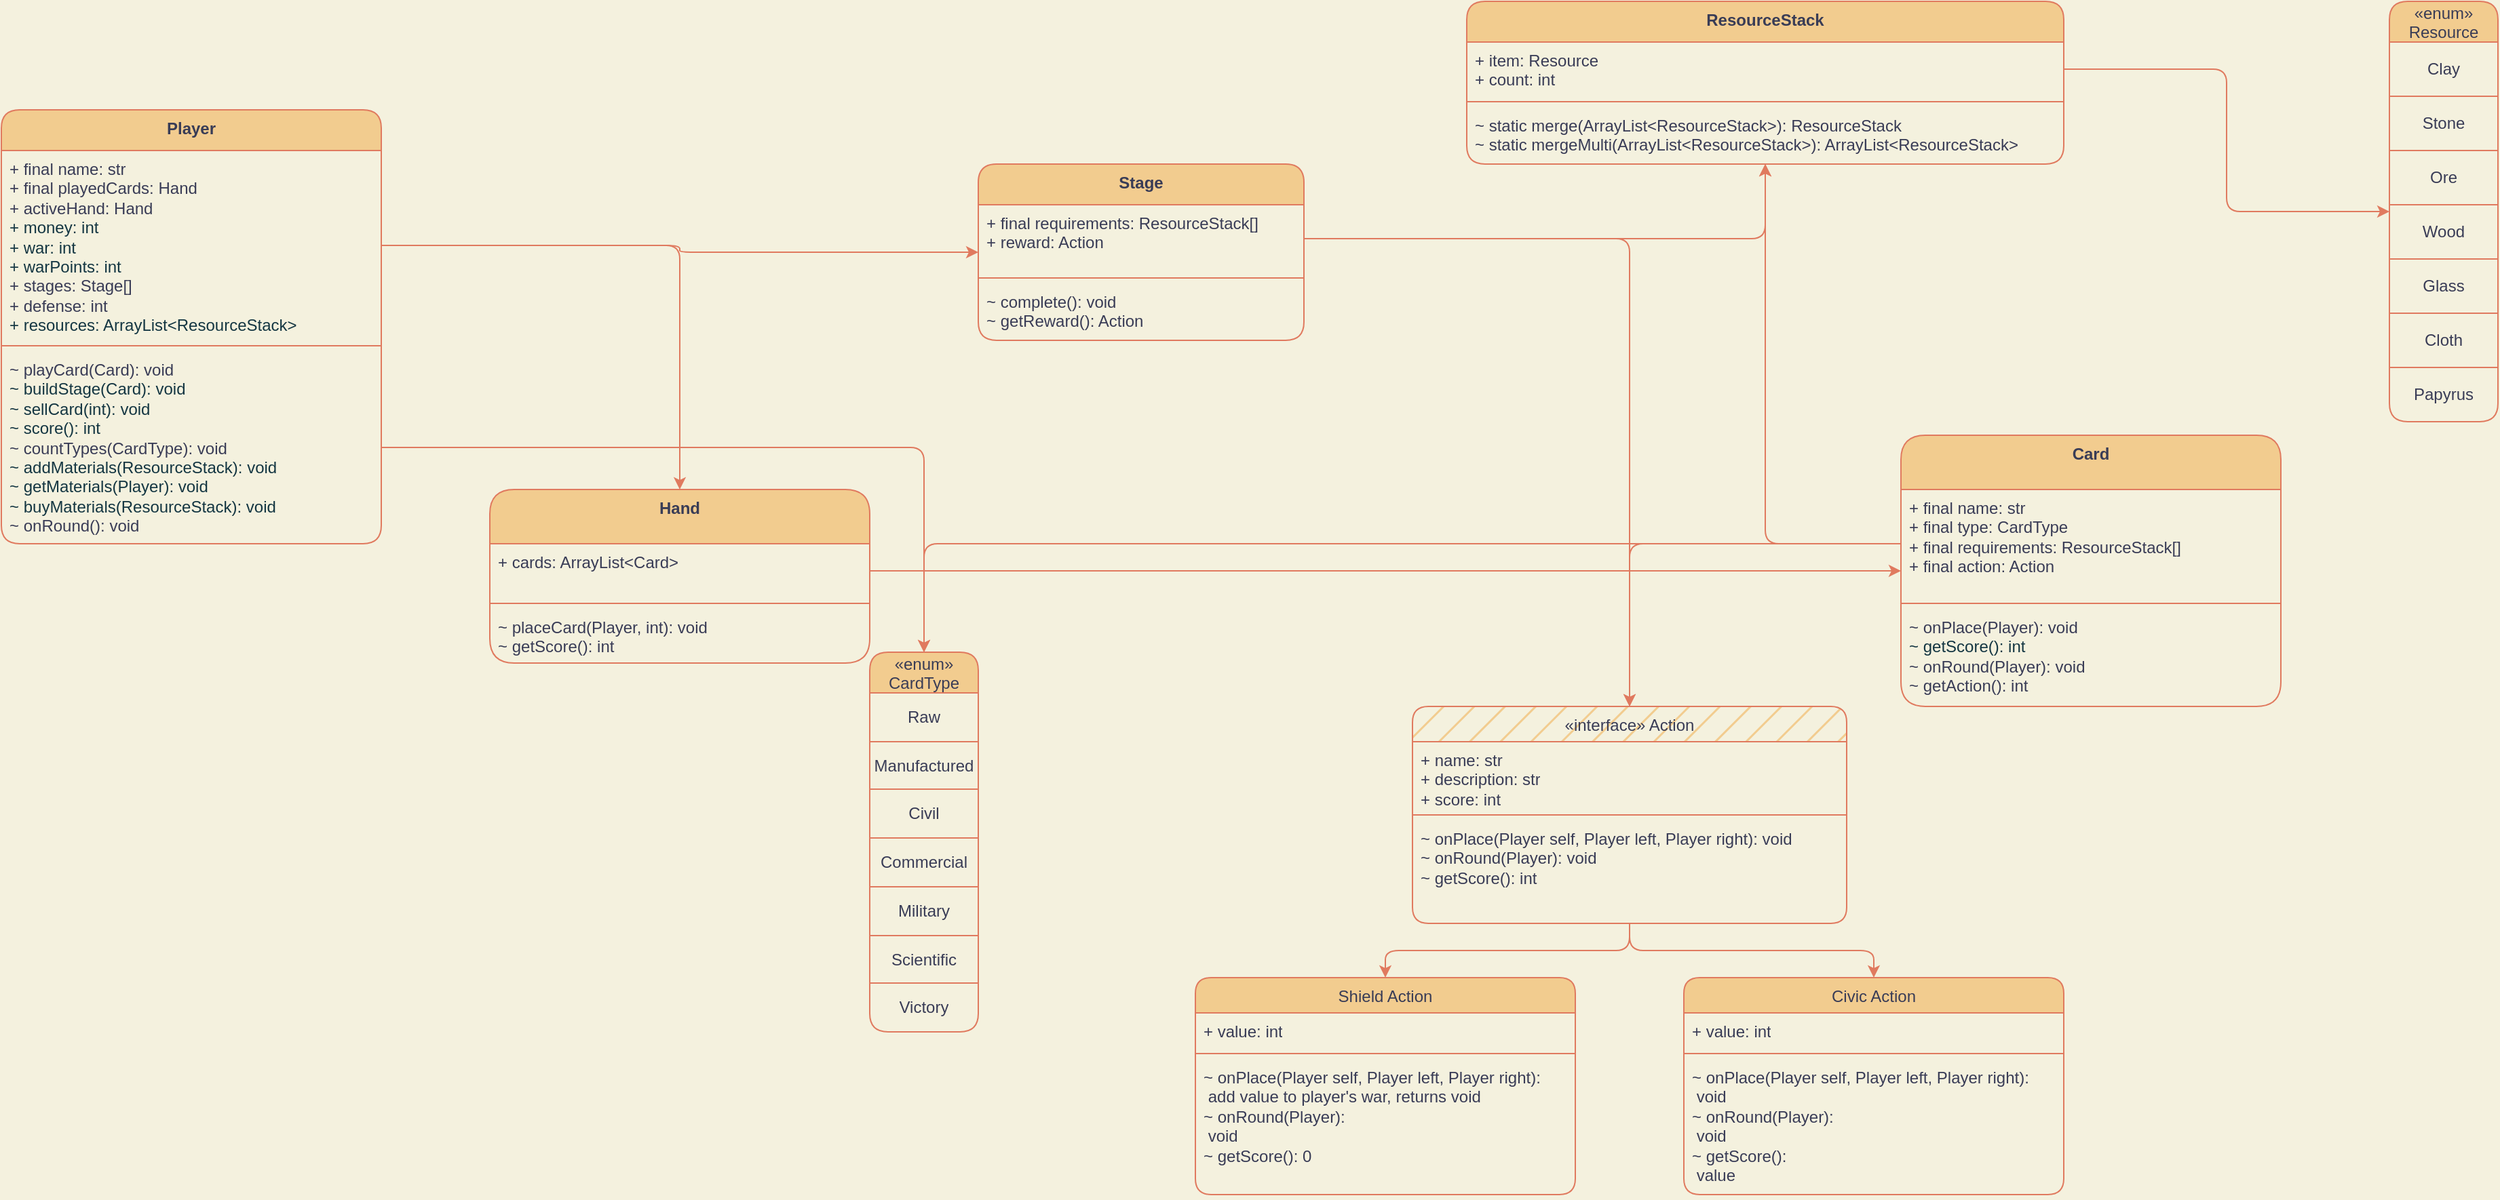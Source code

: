 <mxfile version="20.6.2" type="github">
  <diagram id="R2lEEEUBdFMjLlhIrx00" name="Page-1">
    <mxGraphModel dx="1995" dy="855" grid="1" gridSize="10" guides="1" tooltips="1" connect="1" arrows="1" fold="1" page="1" pageScale="1" pageWidth="850" pageHeight="1100" background="#F4F1DE" math="1" shadow="0" extFonts="Permanent Marker^https://fonts.googleapis.com/css?family=Permanent+Marker">
      <root>
        <mxCell id="0" />
        <mxCell id="1" parent="0" />
        <mxCell id="bpWkmBC9J1Y-tORT5dhZ-9" value="ResourceStack" style="swimlane;fontStyle=1;align=center;verticalAlign=top;childLayout=stackLayout;horizontal=1;startSize=30;horizontalStack=0;resizeParent=1;resizeParentMax=0;resizeLast=0;collapsible=1;marginBottom=0;whiteSpace=wrap;html=1;perimeterSpacing=0;glass=0;shadow=0;direction=east;labelBackgroundColor=none;fillColor=#F2CC8F;strokeColor=#E07A5F;fontColor=#393C56;rounded=1;" parent="1" vertex="1">
          <mxGeometry x="840" y="40" width="440" height="120" as="geometry">
            <mxRectangle x="50" y="124" width="130" height="30" as="alternateBounds" />
          </mxGeometry>
        </mxCell>
        <mxCell id="bpWkmBC9J1Y-tORT5dhZ-10" value="+ item: Resource&lt;br&gt;+ count: int" style="text;strokeColor=none;fillColor=none;align=left;verticalAlign=top;spacingLeft=4;spacingRight=4;overflow=hidden;rotatable=0;points=[[0,0.5],[1,0.5]];portConstraint=eastwest;whiteSpace=wrap;html=1;labelBackgroundColor=none;fontColor=#393C56;rounded=1;" parent="bpWkmBC9J1Y-tORT5dhZ-9" vertex="1">
          <mxGeometry y="30" width="440" height="40" as="geometry" />
        </mxCell>
        <mxCell id="bpWkmBC9J1Y-tORT5dhZ-11" value="" style="line;strokeWidth=1;fillColor=none;align=left;verticalAlign=middle;spacingTop=-1;spacingLeft=3;spacingRight=3;rotatable=0;labelPosition=right;points=[];portConstraint=eastwest;labelBackgroundColor=none;strokeColor=#E07A5F;fontColor=#393C56;rounded=1;" parent="bpWkmBC9J1Y-tORT5dhZ-9" vertex="1">
          <mxGeometry y="70" width="440" height="8" as="geometry" />
        </mxCell>
        <mxCell id="bpWkmBC9J1Y-tORT5dhZ-12" value="~ static merge(ArrayList&amp;lt;ResourceStack&amp;gt;): ResourceStack&lt;br&gt;~ static mergeMulti(ArrayList&amp;lt;ResourceStack&amp;gt;): ArrayList&amp;lt;ResourceStack&amp;gt;" style="text;strokeColor=none;fillColor=none;align=left;verticalAlign=top;spacingLeft=4;spacingRight=4;overflow=hidden;rotatable=0;points=[[0,0.5],[1,0.5]];portConstraint=eastwest;whiteSpace=wrap;html=1;labelBackgroundColor=none;fontColor=#393C56;rounded=1;" parent="bpWkmBC9J1Y-tORT5dhZ-9" vertex="1">
          <mxGeometry y="78" width="440" height="42" as="geometry" />
        </mxCell>
        <mxCell id="bpWkmBC9J1Y-tORT5dhZ-85" value="«enum»&#xa;Resource" style="shape=table;startSize=30;container=1;collapsible=0;childLayout=tableLayout;labelBackgroundColor=none;fillColor=#F2CC8F;strokeColor=#E07A5F;fontColor=#393C56;rounded=1;" parent="1" vertex="1">
          <mxGeometry x="1520" y="40" width="80" height="310" as="geometry" />
        </mxCell>
        <mxCell id="bpWkmBC9J1Y-tORT5dhZ-86" value="" style="shape=tableRow;horizontal=0;startSize=0;swimlaneHead=0;swimlaneBody=0;top=0;left=0;bottom=0;right=0;collapsible=0;dropTarget=0;fillColor=none;points=[[0,0.5],[1,0.5]];portConstraint=eastwest;labelBackgroundColor=none;strokeColor=#E07A5F;fontColor=#393C56;rounded=1;" parent="bpWkmBC9J1Y-tORT5dhZ-85" vertex="1">
          <mxGeometry y="30" width="80" height="40" as="geometry" />
        </mxCell>
        <mxCell id="bpWkmBC9J1Y-tORT5dhZ-87" value="Clay" style="shape=partialRectangle;html=1;whiteSpace=wrap;connectable=0;overflow=hidden;fillColor=none;top=0;left=0;bottom=0;right=0;pointerEvents=1;labelBackgroundColor=none;strokeColor=#E07A5F;fontColor=#393C56;rounded=1;" parent="bpWkmBC9J1Y-tORT5dhZ-86" vertex="1">
          <mxGeometry width="80" height="40" as="geometry">
            <mxRectangle width="80" height="40" as="alternateBounds" />
          </mxGeometry>
        </mxCell>
        <mxCell id="bpWkmBC9J1Y-tORT5dhZ-88" value="" style="shape=tableRow;horizontal=0;startSize=0;swimlaneHead=0;swimlaneBody=0;top=0;left=0;bottom=0;right=0;collapsible=0;dropTarget=0;fillColor=none;points=[[0,0.5],[1,0.5]];portConstraint=eastwest;labelBackgroundColor=none;strokeColor=#E07A5F;fontColor=#393C56;rounded=1;" parent="bpWkmBC9J1Y-tORT5dhZ-85" vertex="1">
          <mxGeometry y="70" width="80" height="40" as="geometry" />
        </mxCell>
        <mxCell id="bpWkmBC9J1Y-tORT5dhZ-89" value="Stone" style="shape=partialRectangle;html=1;whiteSpace=wrap;connectable=0;overflow=hidden;fillColor=none;top=0;left=0;bottom=0;right=0;pointerEvents=1;labelBackgroundColor=none;strokeColor=#E07A5F;fontColor=#393C56;rounded=1;" parent="bpWkmBC9J1Y-tORT5dhZ-88" vertex="1">
          <mxGeometry width="80" height="40" as="geometry">
            <mxRectangle width="80" height="40" as="alternateBounds" />
          </mxGeometry>
        </mxCell>
        <mxCell id="bpWkmBC9J1Y-tORT5dhZ-90" value="" style="shape=tableRow;horizontal=0;startSize=0;swimlaneHead=0;swimlaneBody=0;top=0;left=0;bottom=0;right=0;collapsible=0;dropTarget=0;fillColor=none;points=[[0,0.5],[1,0.5]];portConstraint=eastwest;labelBackgroundColor=none;strokeColor=#E07A5F;fontColor=#393C56;rounded=1;" parent="bpWkmBC9J1Y-tORT5dhZ-85" vertex="1">
          <mxGeometry y="110" width="80" height="40" as="geometry" />
        </mxCell>
        <mxCell id="bpWkmBC9J1Y-tORT5dhZ-91" value="Ore" style="shape=partialRectangle;html=1;whiteSpace=wrap;connectable=0;overflow=hidden;fillColor=none;top=0;left=0;bottom=0;right=0;pointerEvents=1;labelBackgroundColor=none;strokeColor=#E07A5F;fontColor=#393C56;rounded=1;" parent="bpWkmBC9J1Y-tORT5dhZ-90" vertex="1">
          <mxGeometry width="80" height="40" as="geometry">
            <mxRectangle width="80" height="40" as="alternateBounds" />
          </mxGeometry>
        </mxCell>
        <mxCell id="bpWkmBC9J1Y-tORT5dhZ-92" value="" style="shape=tableRow;horizontal=0;startSize=0;swimlaneHead=0;swimlaneBody=0;top=0;left=0;bottom=0;right=0;collapsible=0;dropTarget=0;fillColor=none;points=[[0,0.5],[1,0.5]];portConstraint=eastwest;labelBackgroundColor=none;strokeColor=#E07A5F;fontColor=#393C56;rounded=1;" parent="bpWkmBC9J1Y-tORT5dhZ-85" vertex="1">
          <mxGeometry y="150" width="80" height="40" as="geometry" />
        </mxCell>
        <mxCell id="bpWkmBC9J1Y-tORT5dhZ-93" value="Wood" style="shape=partialRectangle;html=1;whiteSpace=wrap;connectable=0;overflow=hidden;fillColor=none;top=0;left=0;bottom=0;right=0;pointerEvents=1;labelBackgroundColor=none;strokeColor=#E07A5F;fontColor=#393C56;rounded=1;" parent="bpWkmBC9J1Y-tORT5dhZ-92" vertex="1">
          <mxGeometry width="80" height="40" as="geometry">
            <mxRectangle width="80" height="40" as="alternateBounds" />
          </mxGeometry>
        </mxCell>
        <mxCell id="bpWkmBC9J1Y-tORT5dhZ-94" value="" style="shape=tableRow;horizontal=0;startSize=0;swimlaneHead=0;swimlaneBody=0;top=0;left=0;bottom=0;right=0;collapsible=0;dropTarget=0;fillColor=none;points=[[0,0.5],[1,0.5]];portConstraint=eastwest;labelBackgroundColor=none;strokeColor=#E07A5F;fontColor=#393C56;rounded=1;" parent="bpWkmBC9J1Y-tORT5dhZ-85" vertex="1">
          <mxGeometry y="190" width="80" height="40" as="geometry" />
        </mxCell>
        <mxCell id="bpWkmBC9J1Y-tORT5dhZ-95" value="Glass" style="shape=partialRectangle;html=1;whiteSpace=wrap;connectable=0;overflow=hidden;fillColor=none;top=0;left=0;bottom=0;right=0;pointerEvents=1;labelBackgroundColor=none;strokeColor=#E07A5F;fontColor=#393C56;rounded=1;" parent="bpWkmBC9J1Y-tORT5dhZ-94" vertex="1">
          <mxGeometry width="80" height="40" as="geometry">
            <mxRectangle width="80" height="40" as="alternateBounds" />
          </mxGeometry>
        </mxCell>
        <mxCell id="bpWkmBC9J1Y-tORT5dhZ-96" value="" style="shape=tableRow;horizontal=0;startSize=0;swimlaneHead=0;swimlaneBody=0;top=0;left=0;bottom=0;right=0;collapsible=0;dropTarget=0;fillColor=none;points=[[0,0.5],[1,0.5]];portConstraint=eastwest;labelBackgroundColor=none;strokeColor=#E07A5F;fontColor=#393C56;rounded=1;" parent="bpWkmBC9J1Y-tORT5dhZ-85" vertex="1">
          <mxGeometry y="230" width="80" height="40" as="geometry" />
        </mxCell>
        <mxCell id="bpWkmBC9J1Y-tORT5dhZ-97" value="Cloth" style="shape=partialRectangle;html=1;whiteSpace=wrap;connectable=0;overflow=hidden;fillColor=none;top=0;left=0;bottom=0;right=0;pointerEvents=1;labelBackgroundColor=none;strokeColor=#E07A5F;fontColor=#393C56;rounded=1;" parent="bpWkmBC9J1Y-tORT5dhZ-96" vertex="1">
          <mxGeometry width="80" height="40" as="geometry">
            <mxRectangle width="80" height="40" as="alternateBounds" />
          </mxGeometry>
        </mxCell>
        <mxCell id="bpWkmBC9J1Y-tORT5dhZ-98" value="" style="shape=tableRow;horizontal=0;startSize=0;swimlaneHead=0;swimlaneBody=0;top=0;left=0;bottom=0;right=0;collapsible=0;dropTarget=0;fillColor=none;points=[[0,0.5],[1,0.5]];portConstraint=eastwest;labelBackgroundColor=none;strokeColor=#E07A5F;fontColor=#393C56;rounded=1;" parent="bpWkmBC9J1Y-tORT5dhZ-85" vertex="1">
          <mxGeometry y="270" width="80" height="40" as="geometry" />
        </mxCell>
        <mxCell id="bpWkmBC9J1Y-tORT5dhZ-99" value="Papyrus" style="shape=partialRectangle;html=1;whiteSpace=wrap;connectable=0;overflow=hidden;fillColor=none;top=0;left=0;bottom=0;right=0;pointerEvents=1;labelBackgroundColor=none;strokeColor=#E07A5F;fontColor=#393C56;rounded=1;" parent="bpWkmBC9J1Y-tORT5dhZ-98" vertex="1">
          <mxGeometry width="80" height="40" as="geometry">
            <mxRectangle width="80" height="40" as="alternateBounds" />
          </mxGeometry>
        </mxCell>
        <mxCell id="bpWkmBC9J1Y-tORT5dhZ-108" style="edgeStyle=orthogonalEdgeStyle;rounded=1;orthogonalLoop=1;jettySize=auto;html=1;labelBackgroundColor=none;fontColor=#393C56;strokeColor=#E07A5F;" parent="1" source="bpWkmBC9J1Y-tORT5dhZ-10" target="bpWkmBC9J1Y-tORT5dhZ-85" edge="1">
          <mxGeometry relative="1" as="geometry" />
        </mxCell>
        <mxCell id="bpWkmBC9J1Y-tORT5dhZ-109" value="«enum»&#xa;CardType" style="shape=table;startSize=30;container=1;collapsible=0;childLayout=tableLayout;labelBackgroundColor=none;fillColor=#F2CC8F;strokeColor=#E07A5F;fontColor=#393C56;rounded=1;" parent="1" vertex="1">
          <mxGeometry x="400" y="520" width="80" height="280" as="geometry" />
        </mxCell>
        <mxCell id="Q0wWc361tSePcyOyGmPR-1" style="shape=tableRow;horizontal=0;startSize=0;swimlaneHead=0;swimlaneBody=0;top=0;left=0;bottom=0;right=0;collapsible=0;dropTarget=0;fillColor=none;points=[[0,0.5],[1,0.5]];portConstraint=eastwest;labelBackgroundColor=none;strokeColor=#E07A5F;fontColor=#393C56;rounded=1;" vertex="1" parent="bpWkmBC9J1Y-tORT5dhZ-109">
          <mxGeometry y="30" width="80" height="36" as="geometry" />
        </mxCell>
        <mxCell id="Q0wWc361tSePcyOyGmPR-2" value="Raw" style="shape=partialRectangle;html=1;whiteSpace=wrap;connectable=0;overflow=hidden;fillColor=none;top=0;left=0;bottom=0;right=0;pointerEvents=1;labelBackgroundColor=none;strokeColor=#E07A5F;fontColor=#393C56;rounded=1;" vertex="1" parent="Q0wWc361tSePcyOyGmPR-1">
          <mxGeometry width="80" height="36" as="geometry">
            <mxRectangle width="80" height="36" as="alternateBounds" />
          </mxGeometry>
        </mxCell>
        <mxCell id="Q0wWc361tSePcyOyGmPR-4" style="shape=tableRow;horizontal=0;startSize=0;swimlaneHead=0;swimlaneBody=0;top=0;left=0;bottom=0;right=0;collapsible=0;dropTarget=0;fillColor=none;points=[[0,0.5],[1,0.5]];portConstraint=eastwest;labelBackgroundColor=none;strokeColor=#E07A5F;fontColor=#393C56;rounded=1;" vertex="1" parent="bpWkmBC9J1Y-tORT5dhZ-109">
          <mxGeometry y="66" width="80" height="35" as="geometry" />
        </mxCell>
        <mxCell id="Q0wWc361tSePcyOyGmPR-5" value="Manufactured" style="shape=partialRectangle;html=1;whiteSpace=wrap;connectable=0;overflow=hidden;fillColor=none;top=0;left=0;bottom=0;right=0;pointerEvents=1;labelBackgroundColor=none;strokeColor=#E07A5F;fontColor=#393C56;rounded=1;" vertex="1" parent="Q0wWc361tSePcyOyGmPR-4">
          <mxGeometry width="80" height="35" as="geometry">
            <mxRectangle width="80" height="35" as="alternateBounds" />
          </mxGeometry>
        </mxCell>
        <mxCell id="bpWkmBC9J1Y-tORT5dhZ-110" value="" style="shape=tableRow;horizontal=0;startSize=0;swimlaneHead=0;swimlaneBody=0;top=0;left=0;bottom=0;right=0;collapsible=0;dropTarget=0;fillColor=none;points=[[0,0.5],[1,0.5]];portConstraint=eastwest;labelBackgroundColor=none;strokeColor=#E07A5F;fontColor=#393C56;rounded=1;" parent="bpWkmBC9J1Y-tORT5dhZ-109" vertex="1">
          <mxGeometry y="101" width="80" height="36" as="geometry" />
        </mxCell>
        <mxCell id="bpWkmBC9J1Y-tORT5dhZ-111" value="Civil" style="shape=partialRectangle;html=1;whiteSpace=wrap;connectable=0;overflow=hidden;fillColor=none;top=0;left=0;bottom=0;right=0;pointerEvents=1;labelBackgroundColor=none;strokeColor=#E07A5F;fontColor=#393C56;rounded=1;" parent="bpWkmBC9J1Y-tORT5dhZ-110" vertex="1">
          <mxGeometry width="80" height="36" as="geometry">
            <mxRectangle width="80" height="36" as="alternateBounds" />
          </mxGeometry>
        </mxCell>
        <mxCell id="bpWkmBC9J1Y-tORT5dhZ-112" value="" style="shape=tableRow;horizontal=0;startSize=0;swimlaneHead=0;swimlaneBody=0;top=0;left=0;bottom=0;right=0;collapsible=0;dropTarget=0;fillColor=none;points=[[0,0.5],[1,0.5]];portConstraint=eastwest;labelBackgroundColor=none;strokeColor=#E07A5F;fontColor=#393C56;rounded=1;" parent="bpWkmBC9J1Y-tORT5dhZ-109" vertex="1">
          <mxGeometry y="137" width="80" height="36" as="geometry" />
        </mxCell>
        <mxCell id="bpWkmBC9J1Y-tORT5dhZ-113" value="Commercial" style="shape=partialRectangle;html=1;whiteSpace=wrap;connectable=0;overflow=hidden;fillColor=none;top=0;left=0;bottom=0;right=0;pointerEvents=1;labelBackgroundColor=none;strokeColor=#E07A5F;fontColor=#393C56;rounded=1;" parent="bpWkmBC9J1Y-tORT5dhZ-112" vertex="1">
          <mxGeometry width="80" height="36" as="geometry">
            <mxRectangle width="80" height="36" as="alternateBounds" />
          </mxGeometry>
        </mxCell>
        <mxCell id="bpWkmBC9J1Y-tORT5dhZ-114" value="" style="shape=tableRow;horizontal=0;startSize=0;swimlaneHead=0;swimlaneBody=0;top=0;left=0;bottom=0;right=0;collapsible=0;dropTarget=0;fillColor=none;points=[[0,0.5],[1,0.5]];portConstraint=eastwest;labelBackgroundColor=none;strokeColor=#E07A5F;fontColor=#393C56;rounded=1;" parent="bpWkmBC9J1Y-tORT5dhZ-109" vertex="1">
          <mxGeometry y="173" width="80" height="36" as="geometry" />
        </mxCell>
        <mxCell id="bpWkmBC9J1Y-tORT5dhZ-115" value="Military&lt;br&gt;" style="shape=partialRectangle;html=1;whiteSpace=wrap;connectable=0;overflow=hidden;fillColor=none;top=0;left=0;bottom=0;right=0;pointerEvents=1;labelBackgroundColor=none;strokeColor=#E07A5F;fontColor=#393C56;rounded=1;" parent="bpWkmBC9J1Y-tORT5dhZ-114" vertex="1">
          <mxGeometry width="80" height="36" as="geometry">
            <mxRectangle width="80" height="36" as="alternateBounds" />
          </mxGeometry>
        </mxCell>
        <mxCell id="bpWkmBC9J1Y-tORT5dhZ-116" value="" style="shape=tableRow;horizontal=0;startSize=0;swimlaneHead=0;swimlaneBody=0;top=0;left=0;bottom=0;right=0;collapsible=0;dropTarget=0;fillColor=none;points=[[0,0.5],[1,0.5]];portConstraint=eastwest;labelBackgroundColor=none;strokeColor=#E07A5F;fontColor=#393C56;rounded=1;" parent="bpWkmBC9J1Y-tORT5dhZ-109" vertex="1">
          <mxGeometry y="209" width="80" height="35" as="geometry" />
        </mxCell>
        <mxCell id="bpWkmBC9J1Y-tORT5dhZ-117" value="Scientific" style="shape=partialRectangle;html=1;whiteSpace=wrap;connectable=0;overflow=hidden;fillColor=none;top=0;left=0;bottom=0;right=0;pointerEvents=1;labelBackgroundColor=none;strokeColor=#E07A5F;fontColor=#393C56;rounded=1;" parent="bpWkmBC9J1Y-tORT5dhZ-116" vertex="1">
          <mxGeometry width="80" height="35" as="geometry">
            <mxRectangle width="80" height="35" as="alternateBounds" />
          </mxGeometry>
        </mxCell>
        <mxCell id="bpWkmBC9J1Y-tORT5dhZ-118" value="" style="shape=tableRow;horizontal=0;startSize=0;swimlaneHead=0;swimlaneBody=0;top=0;left=0;bottom=0;right=0;collapsible=0;dropTarget=0;fillColor=none;points=[[0,0.5],[1,0.5]];portConstraint=eastwest;labelBackgroundColor=none;strokeColor=#E07A5F;fontColor=#393C56;rounded=1;" parent="bpWkmBC9J1Y-tORT5dhZ-109" vertex="1">
          <mxGeometry y="244" width="80" height="36" as="geometry" />
        </mxCell>
        <mxCell id="bpWkmBC9J1Y-tORT5dhZ-119" value="Victory" style="shape=partialRectangle;html=1;whiteSpace=wrap;connectable=0;overflow=hidden;fillColor=none;top=0;left=0;bottom=0;right=0;pointerEvents=1;labelBackgroundColor=none;strokeColor=#E07A5F;fontColor=#393C56;rounded=1;" parent="bpWkmBC9J1Y-tORT5dhZ-118" vertex="1">
          <mxGeometry width="80" height="36" as="geometry">
            <mxRectangle width="80" height="36" as="alternateBounds" />
          </mxGeometry>
        </mxCell>
        <mxCell id="bpWkmBC9J1Y-tORT5dhZ-124" value="Card" style="swimlane;fontStyle=1;align=center;verticalAlign=top;childLayout=stackLayout;horizontal=1;startSize=40;horizontalStack=0;resizeParent=1;resizeParentMax=0;resizeLast=0;collapsible=1;marginBottom=0;whiteSpace=wrap;html=1;perimeterSpacing=0;glass=0;shadow=0;direction=east;labelBackgroundColor=none;fillColor=#F2CC8F;strokeColor=#E07A5F;fontColor=#393C56;rounded=1;" parent="1" vertex="1">
          <mxGeometry x="1160" y="360" width="280" height="200" as="geometry">
            <mxRectangle x="480" y="400" width="130" height="30" as="alternateBounds" />
          </mxGeometry>
        </mxCell>
        <mxCell id="bpWkmBC9J1Y-tORT5dhZ-125" value="+ final name: str&lt;br&gt;+ final type: CardType&lt;br&gt;+ final requirements: ResourceStack[]&lt;br&gt;+ final action: Action" style="text;strokeColor=none;fillColor=none;align=left;verticalAlign=top;spacingLeft=4;spacingRight=4;overflow=hidden;rotatable=0;points=[[0,0.5],[1,0.5]];portConstraint=eastwest;whiteSpace=wrap;html=1;labelBackgroundColor=none;fontColor=#393C56;rounded=1;" parent="bpWkmBC9J1Y-tORT5dhZ-124" vertex="1">
          <mxGeometry y="40" width="280" height="80" as="geometry" />
        </mxCell>
        <mxCell id="bpWkmBC9J1Y-tORT5dhZ-127" value="" style="line;strokeWidth=1;fillColor=none;align=left;verticalAlign=middle;spacingTop=-1;spacingLeft=3;spacingRight=3;rotatable=0;labelPosition=right;points=[];portConstraint=eastwest;labelBackgroundColor=none;strokeColor=#E07A5F;fontColor=#393C56;rounded=1;" parent="bpWkmBC9J1Y-tORT5dhZ-124" vertex="1">
          <mxGeometry y="120" width="280" height="8" as="geometry" />
        </mxCell>
        <mxCell id="bpWkmBC9J1Y-tORT5dhZ-128" value="~ onPlace(Player): void&lt;br&gt;&lt;span style=&quot;color: rgb(20, 54, 66);&quot;&gt;~ getScore(): int&lt;/span&gt;&lt;br style=&quot;color: rgb(20, 54, 66);&quot;&gt;~ onRound(Player): void&lt;br&gt;~ getAction(): int" style="text;strokeColor=none;fillColor=none;align=left;verticalAlign=top;spacingLeft=4;spacingRight=4;overflow=hidden;rotatable=0;points=[[0,0.5],[1,0.5]];portConstraint=eastwest;whiteSpace=wrap;html=1;labelBackgroundColor=none;fontColor=#393C56;rounded=1;" parent="bpWkmBC9J1Y-tORT5dhZ-124" vertex="1">
          <mxGeometry y="128" width="280" height="72" as="geometry" />
        </mxCell>
        <mxCell id="GVj6lV1ADfHa7WlAg_rx-8" value="Player" style="swimlane;fontStyle=1;align=center;verticalAlign=top;childLayout=stackLayout;horizontal=1;startSize=30;horizontalStack=0;resizeParent=1;resizeParentMax=0;resizeLast=0;collapsible=1;marginBottom=0;whiteSpace=wrap;html=1;perimeterSpacing=0;glass=0;shadow=0;direction=east;labelBackgroundColor=none;fillColor=#F2CC8F;strokeColor=#E07A5F;fontColor=#393C56;rounded=1;" parent="1" vertex="1">
          <mxGeometry x="-240" y="120" width="280" height="320" as="geometry">
            <mxRectangle x="50" y="124" width="130" height="30" as="alternateBounds" />
          </mxGeometry>
        </mxCell>
        <mxCell id="GVj6lV1ADfHa7WlAg_rx-28" value="+ final name: str&lt;br&gt;+ final playedCards: Hand&lt;br&gt;+ activeHand: Hand&lt;br&gt;&lt;span style=&quot;color: rgb(20, 54, 66);&quot;&gt;+ money: int&lt;br&gt;&lt;/span&gt;&lt;span style=&quot;color: rgb(20, 54, 66);&quot;&gt;+ war: int&lt;br&gt;+ warPoints: int&lt;br&gt;&lt;/span&gt;+ stages: Stage[]&lt;br&gt;+ defense: int&lt;br&gt;&lt;span style=&quot;color: rgb(20, 54, 66);&quot;&gt;+ resources: ArrayList&amp;lt;ResourceStack&amp;gt;&lt;/span&gt;&lt;span style=&quot;color: rgb(20, 54, 66);&quot;&gt;&lt;br&gt;&lt;/span&gt;" style="text;strokeColor=none;fillColor=none;align=left;verticalAlign=top;spacingLeft=4;spacingRight=4;overflow=hidden;rotatable=0;points=[[0,0.5],[1,0.5]];portConstraint=eastwest;whiteSpace=wrap;html=1;labelBackgroundColor=none;fontColor=#393C56;rounded=1;" parent="GVj6lV1ADfHa7WlAg_rx-8" vertex="1">
          <mxGeometry y="30" width="280" height="140" as="geometry" />
        </mxCell>
        <mxCell id="GVj6lV1ADfHa7WlAg_rx-13" value="" style="line;strokeWidth=1;fillColor=none;align=left;verticalAlign=middle;spacingTop=-1;spacingLeft=3;spacingRight=3;rotatable=0;labelPosition=right;points=[];portConstraint=eastwest;labelBackgroundColor=none;strokeColor=#E07A5F;fontColor=#393C56;rounded=1;" parent="GVj6lV1ADfHa7WlAg_rx-8" vertex="1">
          <mxGeometry y="170" width="280" height="8" as="geometry" />
        </mxCell>
        <mxCell id="GVj6lV1ADfHa7WlAg_rx-14" value="~ playCard(Card): void&lt;br&gt;&lt;span style=&quot;color: rgb(20, 54, 66);&quot;&gt;~ buildStage(Card): void&lt;/span&gt;&lt;br style=&quot;color: rgb(20, 54, 66);&quot;&gt;&lt;span style=&quot;color: rgb(20, 54, 66);&quot;&gt;~ sellCard(int): void&lt;/span&gt;&lt;br style=&quot;color: rgb(20, 54, 66);&quot;&gt;&lt;span style=&quot;color: rgb(20, 54, 66);&quot;&gt;~ score(): int&lt;br&gt;&lt;/span&gt;~ countTypes(CardType): void&lt;br style=&quot;color: rgb(20, 54, 66);&quot;&gt;&lt;span style=&quot;color: rgb(20, 54, 66);&quot;&gt;~ addMaterials(ResourceStack): void&lt;br&gt;~ getMaterials(Player): void&lt;/span&gt;&lt;br style=&quot;color: rgb(20, 54, 66);&quot;&gt;&lt;span style=&quot;color: rgb(20, 54, 66);&quot;&gt;~ buyMaterials(ResourceStack): void&lt;/span&gt;&lt;br style=&quot;color: rgb(20, 54, 66);&quot;&gt;~ onRound(): void" style="text;strokeColor=none;fillColor=none;align=left;verticalAlign=top;spacingLeft=4;spacingRight=4;overflow=hidden;rotatable=0;points=[[0,0.5],[1,0.5]];portConstraint=eastwest;whiteSpace=wrap;html=1;labelBackgroundColor=none;fontColor=#393C56;rounded=1;" parent="GVj6lV1ADfHa7WlAg_rx-8" vertex="1">
          <mxGeometry y="178" width="280" height="142" as="geometry" />
        </mxCell>
        <mxCell id="GVj6lV1ADfHa7WlAg_rx-17" value="Stage" style="swimlane;fontStyle=1;align=center;verticalAlign=top;childLayout=stackLayout;horizontal=1;startSize=30;horizontalStack=0;resizeParent=1;resizeParentMax=0;resizeLast=0;collapsible=1;marginBottom=0;whiteSpace=wrap;html=1;perimeterSpacing=0;glass=0;shadow=0;direction=east;labelBackgroundColor=none;fillColor=#F2CC8F;strokeColor=#E07A5F;fontColor=#393C56;rounded=1;" parent="1" vertex="1">
          <mxGeometry x="480" y="160" width="240" height="130" as="geometry">
            <mxRectangle x="50" y="124" width="130" height="30" as="alternateBounds" />
          </mxGeometry>
        </mxCell>
        <mxCell id="GVj6lV1ADfHa7WlAg_rx-18" value="+ final requirements: ResourceStack[]&lt;br&gt;+ reward: Action" style="text;strokeColor=none;fillColor=none;align=left;verticalAlign=top;spacingLeft=4;spacingRight=4;overflow=hidden;rotatable=0;points=[[0,0.5],[1,0.5]];portConstraint=eastwest;whiteSpace=wrap;html=1;labelBackgroundColor=none;fontColor=#393C56;rounded=1;" parent="GVj6lV1ADfHa7WlAg_rx-17" vertex="1">
          <mxGeometry y="30" width="240" height="50" as="geometry" />
        </mxCell>
        <mxCell id="GVj6lV1ADfHa7WlAg_rx-22" value="" style="line;strokeWidth=1;fillColor=none;align=left;verticalAlign=middle;spacingTop=-1;spacingLeft=3;spacingRight=3;rotatable=0;labelPosition=right;points=[];portConstraint=eastwest;labelBackgroundColor=none;strokeColor=#E07A5F;fontColor=#393C56;rounded=1;" parent="GVj6lV1ADfHa7WlAg_rx-17" vertex="1">
          <mxGeometry y="80" width="240" height="8" as="geometry" />
        </mxCell>
        <mxCell id="GVj6lV1ADfHa7WlAg_rx-23" value="~ complete(): void&lt;br&gt;~ getReward(): Action" style="text;strokeColor=none;fillColor=none;align=left;verticalAlign=top;spacingLeft=4;spacingRight=4;overflow=hidden;rotatable=0;points=[[0,0.5],[1,0.5]];portConstraint=eastwest;whiteSpace=wrap;html=1;labelBackgroundColor=none;fontColor=#393C56;rounded=1;" parent="GVj6lV1ADfHa7WlAg_rx-17" vertex="1">
          <mxGeometry y="88" width="240" height="42" as="geometry" />
        </mxCell>
        <mxCell id="GVj6lV1ADfHa7WlAg_rx-29" style="edgeStyle=orthogonalEdgeStyle;rounded=1;orthogonalLoop=1;jettySize=auto;html=1;labelBackgroundColor=none;fontColor=#393C56;strokeColor=#E07A5F;" parent="1" source="GVj6lV1ADfHa7WlAg_rx-18" target="bpWkmBC9J1Y-tORT5dhZ-9" edge="1">
          <mxGeometry relative="1" as="geometry" />
        </mxCell>
        <mxCell id="GVj6lV1ADfHa7WlAg_rx-34" value="Hand" style="swimlane;fontStyle=1;align=center;verticalAlign=top;childLayout=stackLayout;horizontal=1;startSize=40;horizontalStack=0;resizeParent=1;resizeParentMax=0;resizeLast=0;collapsible=1;marginBottom=0;whiteSpace=wrap;html=1;perimeterSpacing=0;glass=0;shadow=0;direction=east;labelBackgroundColor=none;fillColor=#F2CC8F;strokeColor=#E07A5F;fontColor=#393C56;rounded=1;" parent="1" vertex="1">
          <mxGeometry x="120" y="400" width="280" height="128" as="geometry">
            <mxRectangle x="50" y="124" width="130" height="30" as="alternateBounds" />
          </mxGeometry>
        </mxCell>
        <mxCell id="GVj6lV1ADfHa7WlAg_rx-35" value="+ cards: ArrayList&amp;lt;Card&amp;gt;" style="text;strokeColor=none;fillColor=none;align=left;verticalAlign=top;spacingLeft=4;spacingRight=4;overflow=hidden;rotatable=0;points=[[0,0.5],[1,0.5]];portConstraint=eastwest;whiteSpace=wrap;html=1;labelBackgroundColor=none;fontColor=#393C56;rounded=1;" parent="GVj6lV1ADfHa7WlAg_rx-34" vertex="1">
          <mxGeometry y="40" width="280" height="40" as="geometry" />
        </mxCell>
        <mxCell id="GVj6lV1ADfHa7WlAg_rx-37" value="" style="line;strokeWidth=1;fillColor=none;align=left;verticalAlign=middle;spacingTop=-1;spacingLeft=3;spacingRight=3;rotatable=0;labelPosition=right;points=[];portConstraint=eastwest;labelBackgroundColor=none;strokeColor=#E07A5F;fontColor=#393C56;rounded=1;" parent="GVj6lV1ADfHa7WlAg_rx-34" vertex="1">
          <mxGeometry y="80" width="280" height="8" as="geometry" />
        </mxCell>
        <mxCell id="GVj6lV1ADfHa7WlAg_rx-38" value="~ placeCard(Player, int): void&lt;br&gt;~ getScore(): int" style="text;strokeColor=none;fillColor=none;align=left;verticalAlign=top;spacingLeft=4;spacingRight=4;overflow=hidden;rotatable=0;points=[[0,0.5],[1,0.5]];portConstraint=eastwest;whiteSpace=wrap;html=1;labelBackgroundColor=none;fontColor=#393C56;rounded=1;" parent="GVj6lV1ADfHa7WlAg_rx-34" vertex="1">
          <mxGeometry y="88" width="280" height="40" as="geometry" />
        </mxCell>
        <mxCell id="Q0wWc361tSePcyOyGmPR-32" style="edgeStyle=orthogonalEdgeStyle;rounded=1;orthogonalLoop=1;jettySize=auto;html=1;strokeColor=#E07A5F;fontColor=#393C56;fillColor=#F2CC8F;" edge="1" parent="1" source="GVj6lV1ADfHa7WlAg_rx-50" target="Q0wWc361tSePcyOyGmPR-8">
          <mxGeometry relative="1" as="geometry" />
        </mxCell>
        <mxCell id="Q0wWc361tSePcyOyGmPR-53" style="edgeStyle=orthogonalEdgeStyle;rounded=1;orthogonalLoop=1;jettySize=auto;html=1;strokeColor=#E07A5F;fontColor=#393C56;fillColor=#F2CC8F;" edge="1" parent="1" source="GVj6lV1ADfHa7WlAg_rx-50" target="Q0wWc361tSePcyOyGmPR-49">
          <mxGeometry relative="1" as="geometry" />
        </mxCell>
        <mxCell id="GVj6lV1ADfHa7WlAg_rx-50" value="&lt;span style=&quot;font-weight: normal;&quot;&gt;«interface» Action&lt;/span&gt;" style="swimlane;fontStyle=1;align=center;verticalAlign=top;childLayout=stackLayout;horizontal=1;startSize=26;horizontalStack=0;resizeParent=1;resizeParentMax=0;resizeLast=0;collapsible=1;marginBottom=0;whiteSpace=wrap;html=1;labelBackgroundColor=none;fillColor=#F2CC8F;strokeColor=#E07A5F;fontColor=#393C56;rounded=1;fillStyle=hatch;" parent="1" vertex="1">
          <mxGeometry x="800" y="560" width="320" height="160" as="geometry" />
        </mxCell>
        <mxCell id="GVj6lV1ADfHa7WlAg_rx-51" value="+ name: str&lt;br&gt;+ description: str&lt;br&gt;+ score: int" style="text;strokeColor=none;fillColor=none;align=left;verticalAlign=top;spacingLeft=4;spacingRight=4;overflow=hidden;rotatable=0;points=[[0,0.5],[1,0.5]];portConstraint=eastwest;whiteSpace=wrap;html=1;labelBackgroundColor=none;fontColor=#393C56;rounded=1;" parent="GVj6lV1ADfHa7WlAg_rx-50" vertex="1">
          <mxGeometry y="26" width="320" height="50" as="geometry" />
        </mxCell>
        <mxCell id="GVj6lV1ADfHa7WlAg_rx-52" value="" style="line;strokeWidth=1;fillColor=none;align=left;verticalAlign=middle;spacingTop=-1;spacingLeft=3;spacingRight=3;rotatable=0;labelPosition=right;points=[];portConstraint=eastwest;labelBackgroundColor=none;strokeColor=#E07A5F;fontColor=#393C56;rounded=1;" parent="GVj6lV1ADfHa7WlAg_rx-50" vertex="1">
          <mxGeometry y="76" width="320" height="8" as="geometry" />
        </mxCell>
        <mxCell id="GVj6lV1ADfHa7WlAg_rx-53" value="~ onPlace(Player self, Player left, Player right): void&lt;br&gt;~ onRound(Player): void&lt;br&gt;~ getScore(): int" style="text;strokeColor=none;fillColor=none;align=left;verticalAlign=top;spacingLeft=4;spacingRight=4;overflow=hidden;rotatable=0;points=[[0,0.5],[1,0.5]];portConstraint=eastwest;whiteSpace=wrap;html=1;labelBackgroundColor=none;fontColor=#393C56;rounded=1;" parent="GVj6lV1ADfHa7WlAg_rx-50" vertex="1">
          <mxGeometry y="84" width="320" height="76" as="geometry" />
        </mxCell>
        <mxCell id="Q0wWc361tSePcyOyGmPR-8" value="&lt;span style=&quot;font-weight: normal;&quot;&gt;Shield Action&lt;/span&gt;" style="swimlane;fontStyle=1;align=center;verticalAlign=top;childLayout=stackLayout;horizontal=1;startSize=26;horizontalStack=0;resizeParent=1;resizeParentMax=0;resizeLast=0;collapsible=1;marginBottom=0;whiteSpace=wrap;html=1;labelBackgroundColor=none;fillColor=#F2CC8F;strokeColor=#E07A5F;fontColor=#393C56;rounded=1;fillStyle=auto;" vertex="1" parent="1">
          <mxGeometry x="640" y="760" width="280" height="160" as="geometry" />
        </mxCell>
        <mxCell id="Q0wWc361tSePcyOyGmPR-9" value="+ value: int" style="text;strokeColor=none;fillColor=none;align=left;verticalAlign=top;spacingLeft=4;spacingRight=4;overflow=hidden;rotatable=0;points=[[0,0.5],[1,0.5]];portConstraint=eastwest;whiteSpace=wrap;html=1;labelBackgroundColor=none;fontColor=#393C56;rounded=1;" vertex="1" parent="Q0wWc361tSePcyOyGmPR-8">
          <mxGeometry y="26" width="280" height="26" as="geometry" />
        </mxCell>
        <mxCell id="Q0wWc361tSePcyOyGmPR-12" value="" style="line;strokeWidth=1;fillColor=none;align=left;verticalAlign=middle;spacingTop=-1;spacingLeft=3;spacingRight=3;rotatable=0;labelPosition=right;points=[];portConstraint=eastwest;labelBackgroundColor=none;strokeColor=#E07A5F;fontColor=#393C56;rounded=1;" vertex="1" parent="Q0wWc361tSePcyOyGmPR-8">
          <mxGeometry y="52" width="280" height="8" as="geometry" />
        </mxCell>
        <mxCell id="Q0wWc361tSePcyOyGmPR-13" value="~ onPlace(Player self, Player left, Player right): &lt;br&gt;&lt;span style=&quot;white-space: pre;&quot;&gt;	&lt;/span&gt;add value to player&#39;s war, returns void&lt;br&gt;~ onRound(Player): &lt;br&gt;&lt;span style=&quot;white-space: pre;&quot;&gt;	&lt;/span&gt;void&lt;br&gt;~ getScore(): 0" style="text;strokeColor=none;fillColor=none;align=left;verticalAlign=top;spacingLeft=4;spacingRight=4;overflow=hidden;rotatable=0;points=[[0,0.5],[1,0.5]];portConstraint=eastwest;whiteSpace=wrap;html=1;labelBackgroundColor=none;fontColor=#393C56;rounded=1;" vertex="1" parent="Q0wWc361tSePcyOyGmPR-8">
          <mxGeometry y="60" width="280" height="100" as="geometry" />
        </mxCell>
        <mxCell id="Q0wWc361tSePcyOyGmPR-17" style="edgeStyle=orthogonalEdgeStyle;rounded=1;orthogonalLoop=1;jettySize=auto;html=1;strokeColor=#E07A5F;fontColor=#393C56;labelBackgroundColor=#F4F1DE;" edge="1" parent="1" source="GVj6lV1ADfHa7WlAg_rx-28" target="GVj6lV1ADfHa7WlAg_rx-34">
          <mxGeometry relative="1" as="geometry" />
        </mxCell>
        <mxCell id="Q0wWc361tSePcyOyGmPR-18" style="edgeStyle=orthogonalEdgeStyle;rounded=1;orthogonalLoop=1;jettySize=auto;html=1;strokeColor=#E07A5F;fontColor=#393C56;labelBackgroundColor=#F4F1DE;" edge="1" parent="1" source="GVj6lV1ADfHa7WlAg_rx-28" target="GVj6lV1ADfHa7WlAg_rx-17">
          <mxGeometry relative="1" as="geometry" />
        </mxCell>
        <mxCell id="Q0wWc361tSePcyOyGmPR-19" style="edgeStyle=orthogonalEdgeStyle;rounded=1;orthogonalLoop=1;jettySize=auto;html=1;strokeColor=#E07A5F;fontColor=#393C56;fillColor=#F2CC8F;" edge="1" parent="1" source="GVj6lV1ADfHa7WlAg_rx-18" target="GVj6lV1ADfHa7WlAg_rx-50">
          <mxGeometry relative="1" as="geometry" />
        </mxCell>
        <mxCell id="Q0wWc361tSePcyOyGmPR-26" style="edgeStyle=orthogonalEdgeStyle;rounded=1;orthogonalLoop=1;jettySize=auto;html=1;strokeColor=#E07A5F;fontColor=#393C56;fillColor=#F2CC8F;" edge="1" parent="1" source="bpWkmBC9J1Y-tORT5dhZ-125" target="bpWkmBC9J1Y-tORT5dhZ-9">
          <mxGeometry relative="1" as="geometry">
            <mxPoint x="1050" y="220" as="targetPoint" />
          </mxGeometry>
        </mxCell>
        <mxCell id="Q0wWc361tSePcyOyGmPR-27" style="edgeStyle=orthogonalEdgeStyle;rounded=1;orthogonalLoop=1;jettySize=auto;html=1;strokeColor=#E07A5F;fontColor=#393C56;fillColor=#F2CC8F;" edge="1" parent="1" source="bpWkmBC9J1Y-tORT5dhZ-125" target="bpWkmBC9J1Y-tORT5dhZ-109">
          <mxGeometry relative="1" as="geometry" />
        </mxCell>
        <mxCell id="Q0wWc361tSePcyOyGmPR-44" style="edgeStyle=orthogonalEdgeStyle;rounded=1;orthogonalLoop=1;jettySize=auto;html=1;strokeColor=#E07A5F;fontColor=#393C56;fillColor=#F2CC8F;" edge="1" parent="1" source="GVj6lV1ADfHa7WlAg_rx-14" target="bpWkmBC9J1Y-tORT5dhZ-109">
          <mxGeometry relative="1" as="geometry" />
        </mxCell>
        <mxCell id="Q0wWc361tSePcyOyGmPR-45" style="edgeStyle=orthogonalEdgeStyle;rounded=1;orthogonalLoop=1;jettySize=auto;html=1;strokeColor=#E07A5F;fontColor=#393C56;fillColor=#F2CC8F;" edge="1" parent="1" source="GVj6lV1ADfHa7WlAg_rx-35" target="bpWkmBC9J1Y-tORT5dhZ-124">
          <mxGeometry relative="1" as="geometry" />
        </mxCell>
        <mxCell id="Q0wWc361tSePcyOyGmPR-46" style="edgeStyle=orthogonalEdgeStyle;rounded=1;orthogonalLoop=1;jettySize=auto;html=1;strokeColor=#E07A5F;fontColor=#393C56;fillColor=#F2CC8F;" edge="1" parent="1" source="bpWkmBC9J1Y-tORT5dhZ-125" target="GVj6lV1ADfHa7WlAg_rx-50">
          <mxGeometry relative="1" as="geometry" />
        </mxCell>
        <mxCell id="Q0wWc361tSePcyOyGmPR-49" value="&lt;span style=&quot;font-weight: normal;&quot;&gt;Civic Action&lt;/span&gt;" style="swimlane;fontStyle=1;align=center;verticalAlign=top;childLayout=stackLayout;horizontal=1;startSize=26;horizontalStack=0;resizeParent=1;resizeParentMax=0;resizeLast=0;collapsible=1;marginBottom=0;whiteSpace=wrap;html=1;labelBackgroundColor=none;fillColor=#F2CC8F;strokeColor=#E07A5F;fontColor=#393C56;rounded=1;fillStyle=auto;" vertex="1" parent="1">
          <mxGeometry x="1000" y="760" width="280" height="160" as="geometry" />
        </mxCell>
        <mxCell id="Q0wWc361tSePcyOyGmPR-50" value="+ value: int" style="text;strokeColor=none;fillColor=none;align=left;verticalAlign=top;spacingLeft=4;spacingRight=4;overflow=hidden;rotatable=0;points=[[0,0.5],[1,0.5]];portConstraint=eastwest;whiteSpace=wrap;html=1;labelBackgroundColor=none;fontColor=#393C56;rounded=1;" vertex="1" parent="Q0wWc361tSePcyOyGmPR-49">
          <mxGeometry y="26" width="280" height="26" as="geometry" />
        </mxCell>
        <mxCell id="Q0wWc361tSePcyOyGmPR-51" value="" style="line;strokeWidth=1;fillColor=none;align=left;verticalAlign=middle;spacingTop=-1;spacingLeft=3;spacingRight=3;rotatable=0;labelPosition=right;points=[];portConstraint=eastwest;labelBackgroundColor=none;strokeColor=#E07A5F;fontColor=#393C56;rounded=1;" vertex="1" parent="Q0wWc361tSePcyOyGmPR-49">
          <mxGeometry y="52" width="280" height="8" as="geometry" />
        </mxCell>
        <mxCell id="Q0wWc361tSePcyOyGmPR-52" value="~ onPlace(Player self, Player left, Player right): &lt;br&gt;&lt;span style=&quot;white-space: pre;&quot;&gt;	&lt;/span&gt;void&lt;br&gt;~ onRound(Player): &lt;br&gt;&lt;span style=&quot;white-space: pre;&quot;&gt;	&lt;/span&gt;void&lt;br&gt;~ getScore(): &lt;br&gt;&lt;span style=&quot;white-space: pre;&quot;&gt;	&lt;/span&gt;value" style="text;strokeColor=none;fillColor=none;align=left;verticalAlign=top;spacingLeft=4;spacingRight=4;overflow=hidden;rotatable=0;points=[[0,0.5],[1,0.5]];portConstraint=eastwest;whiteSpace=wrap;html=1;labelBackgroundColor=none;fontColor=#393C56;rounded=1;" vertex="1" parent="Q0wWc361tSePcyOyGmPR-49">
          <mxGeometry y="60" width="280" height="100" as="geometry" />
        </mxCell>
      </root>
    </mxGraphModel>
  </diagram>
</mxfile>

